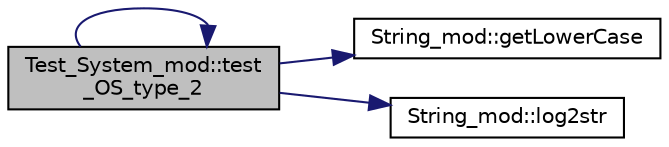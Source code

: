 digraph "Test_System_mod::test_OS_type_2"
{
 // LATEX_PDF_SIZE
  edge [fontname="Helvetica",fontsize="10",labelfontname="Helvetica",labelfontsize="10"];
  node [fontname="Helvetica",fontsize="10",shape=record];
  rankdir="LR";
  Node1 [label="Test_System_mod::test\l_OS_type_2",height=0.2,width=0.4,color="black", fillcolor="grey75", style="filled", fontcolor="black",tooltip="Query Shell first and then OS to ensure caching the Shell query results work correctly."];
  Node1 -> Node2 [color="midnightblue",fontsize="10",style="solid",fontname="Helvetica"];
  Node2 [label="String_mod::getLowerCase",height=0.2,width=0.4,color="black", fillcolor="white", style="filled",URL="$namespaceString__mod.html#ade10dffb10b5ed445fec280457aa9eb4",tooltip="Return the lowercase of the input assumed-size character vector."];
  Node1 -> Node3 [color="midnightblue",fontsize="10",style="solid",fontname="Helvetica"];
  Node3 [label="String_mod::log2str",height=0.2,width=0.4,color="black", fillcolor="white", style="filled",URL="$namespaceString__mod.html#ae6466d5ac218cfc89e869bebdec2ddd3",tooltip="Convert the input logical value to value and return the result."];
  Node1 -> Node1 [color="midnightblue",fontsize="10",style="solid",fontname="Helvetica"];
}
